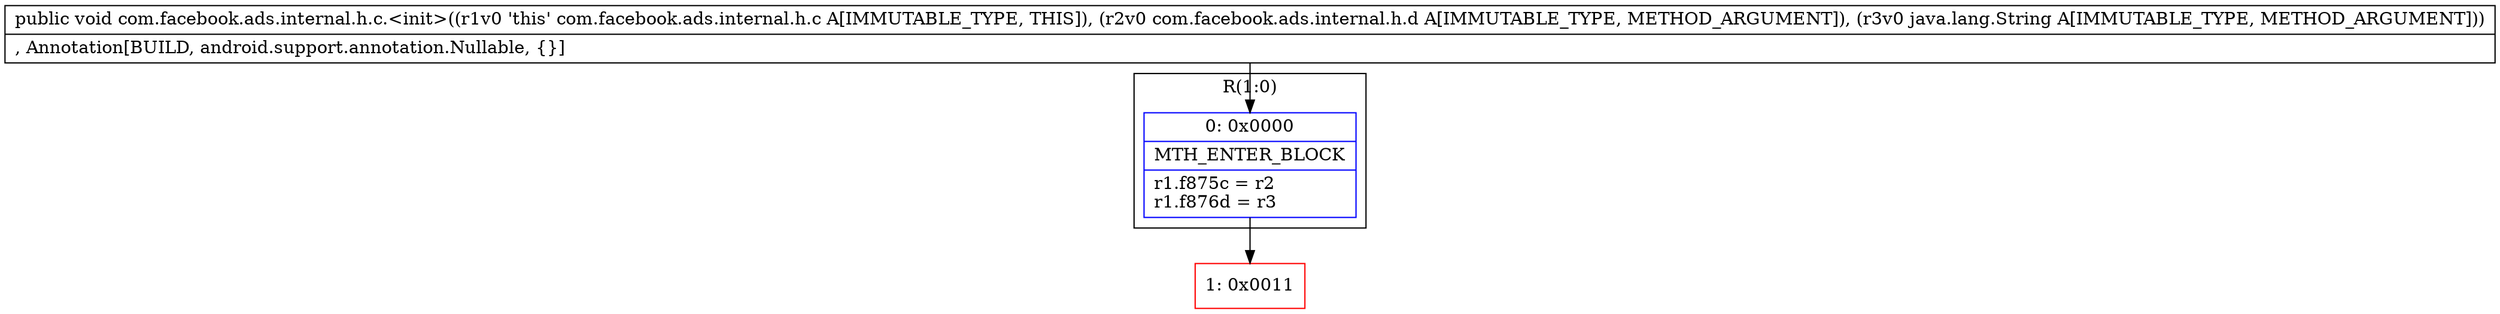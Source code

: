 digraph "CFG forcom.facebook.ads.internal.h.c.\<init\>(Lcom\/facebook\/ads\/internal\/h\/d;Ljava\/lang\/String;)V" {
subgraph cluster_Region_1164044271 {
label = "R(1:0)";
node [shape=record,color=blue];
Node_0 [shape=record,label="{0\:\ 0x0000|MTH_ENTER_BLOCK\l|r1.f875c = r2\lr1.f876d = r3\l}"];
}
Node_1 [shape=record,color=red,label="{1\:\ 0x0011}"];
MethodNode[shape=record,label="{public void com.facebook.ads.internal.h.c.\<init\>((r1v0 'this' com.facebook.ads.internal.h.c A[IMMUTABLE_TYPE, THIS]), (r2v0 com.facebook.ads.internal.h.d A[IMMUTABLE_TYPE, METHOD_ARGUMENT]), (r3v0 java.lang.String A[IMMUTABLE_TYPE, METHOD_ARGUMENT]))  | , Annotation[BUILD, android.support.annotation.Nullable, \{\}]\l}"];
MethodNode -> Node_0;
Node_0 -> Node_1;
}

